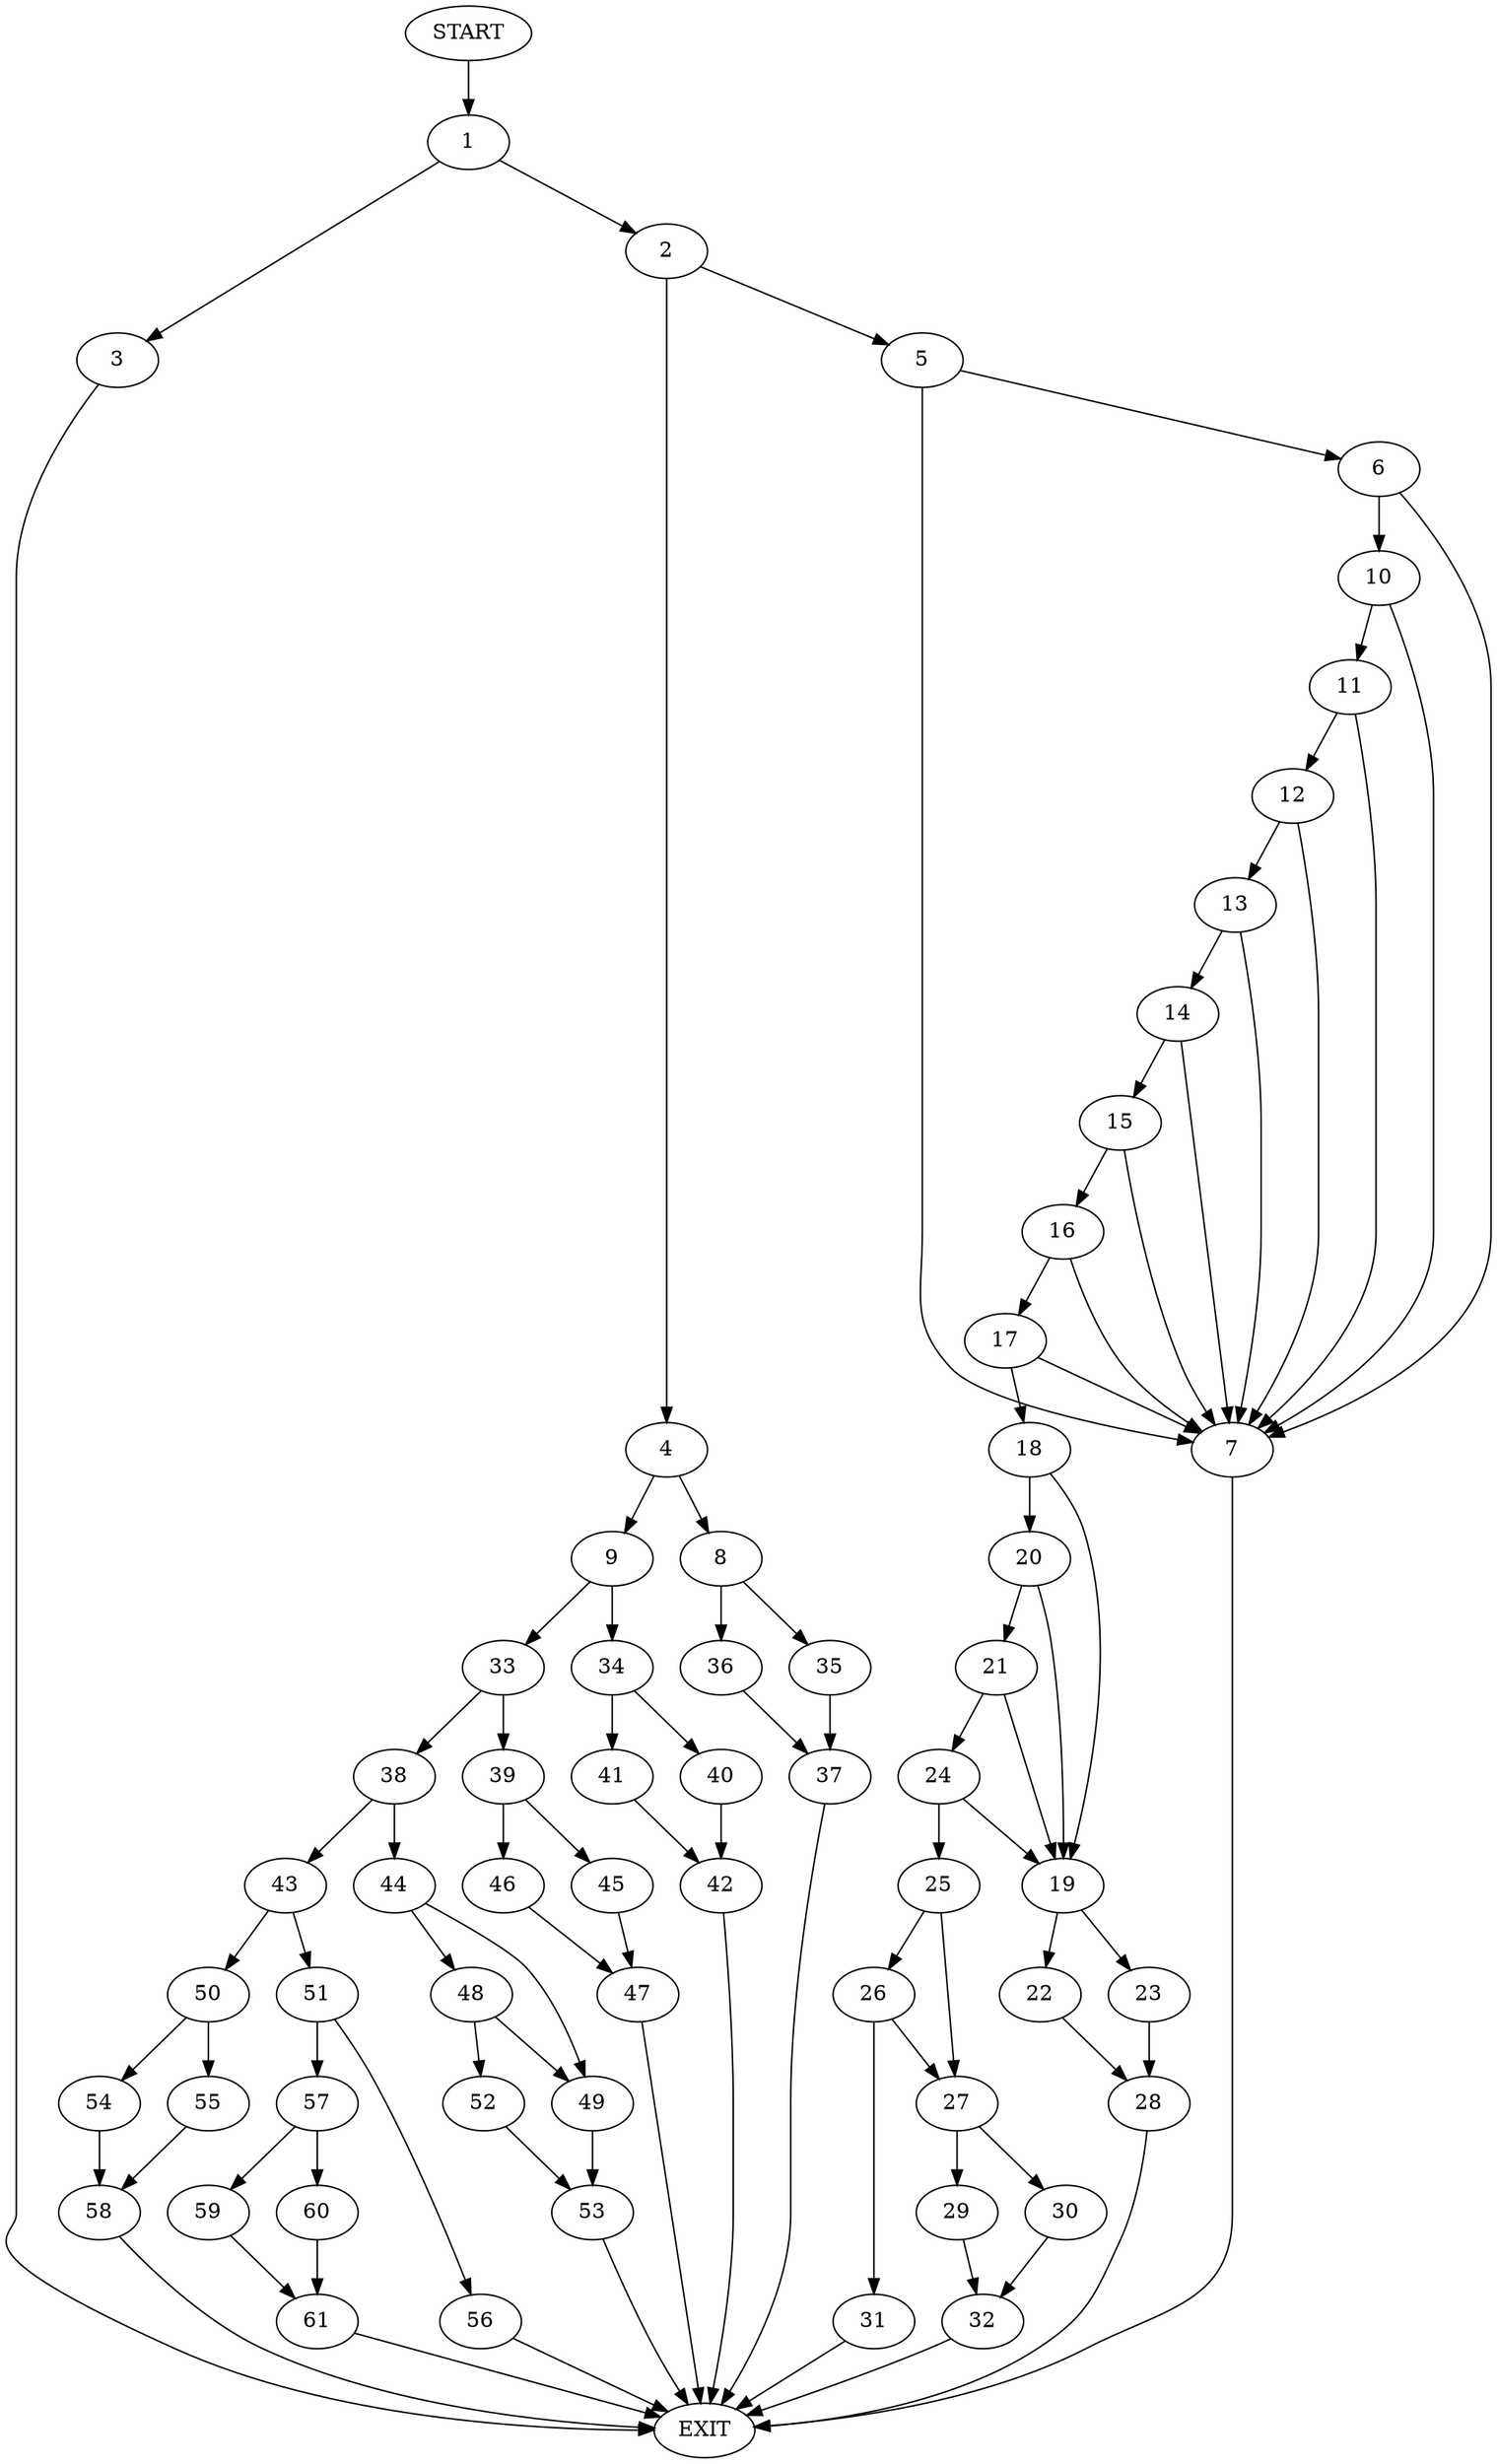 digraph {
0 [label="START"]
62 [label="EXIT"]
0 -> 1
1 -> 2
1 -> 3
2 -> 4
2 -> 5
3 -> 62
5 -> 6
5 -> 7
4 -> 8
4 -> 9
6 -> 10
6 -> 7
7 -> 62
10 -> 11
10 -> 7
11 -> 7
11 -> 12
12 -> 13
12 -> 7
13 -> 14
13 -> 7
14 -> 7
14 -> 15
15 -> 16
15 -> 7
16 -> 17
16 -> 7
17 -> 7
17 -> 18
18 -> 19
18 -> 20
20 -> 21
20 -> 19
19 -> 22
19 -> 23
21 -> 19
21 -> 24
24 -> 19
24 -> 25
25 -> 26
25 -> 27
23 -> 28
22 -> 28
28 -> 62
27 -> 29
27 -> 30
26 -> 31
26 -> 27
31 -> 62
30 -> 32
29 -> 32
32 -> 62
9 -> 33
9 -> 34
8 -> 35
8 -> 36
36 -> 37
35 -> 37
37 -> 62
33 -> 38
33 -> 39
34 -> 40
34 -> 41
40 -> 42
41 -> 42
42 -> 62
38 -> 43
38 -> 44
39 -> 45
39 -> 46
46 -> 47
45 -> 47
47 -> 62
44 -> 48
44 -> 49
43 -> 50
43 -> 51
48 -> 52
48 -> 49
49 -> 53
52 -> 53
53 -> 62
50 -> 54
50 -> 55
51 -> 56
51 -> 57
54 -> 58
55 -> 58
58 -> 62
57 -> 59
57 -> 60
56 -> 62
60 -> 61
59 -> 61
61 -> 62
}
